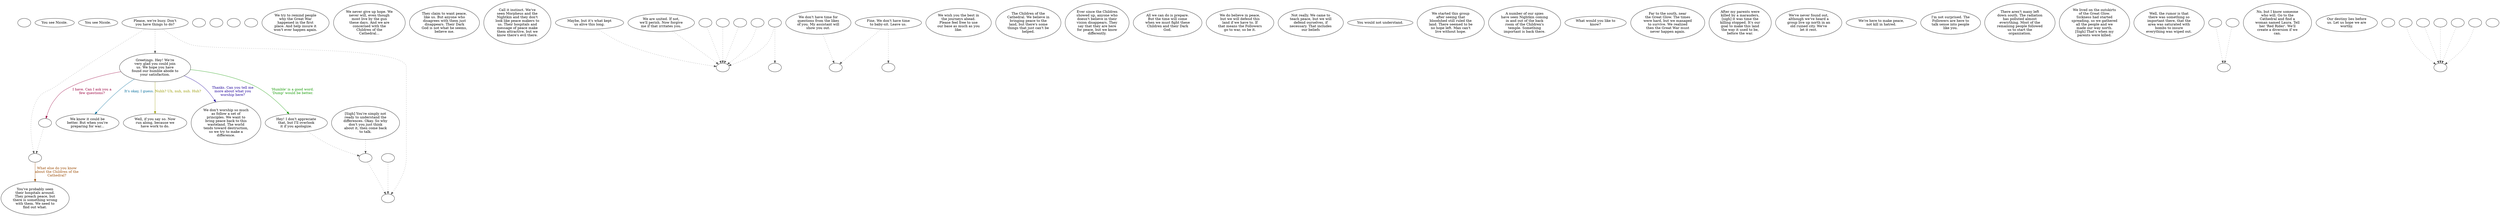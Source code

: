 digraph NICOLE {
  "Start" [style=filled       fillcolor="#FFFFFF"       color="#000000"]
  "Start" [label=""]
  "look_at_p_proc" [style=filled       fillcolor="#FFFFFF"       color="#000000"]
  "look_at_p_proc" [label="You see Nicole."]
  "description_p_proc" [style=filled       fillcolor="#FFFFFF"       color="#000000"]
  "description_p_proc" [label="You see Nicole."]
  "talk_p_proc" [style=filled       fillcolor="#FFFFFF"       color="#000000"]
  "talk_p_proc" -> "LevelToReact" [style=dotted color="#555555"]
  "talk_p_proc" -> "Nicole01" [style=dotted color="#555555"]
  "talk_p_proc" -> "Nicole00" [style=dotted color="#555555"]
  "talk_p_proc" [label="Please, we're busy. Don't\nyou have things to do?"]
  "damage_p_proc" [style=filled       fillcolor="#FFFFFF"       color="#000000"]
  "damage_p_proc" [label=""]
  "destroy_p_proc" [style=filled       fillcolor="#FFFFFF"       color="#000000"]
  "destroy_p_proc" [label=""]
  "critter_p_proc" [style=filled       fillcolor="#FFFFFF"       color="#000000"]
  "critter_p_proc" [label=""]
  "pickup_p_proc" [style=filled       fillcolor="#FFFFFF"       color="#000000"]
  "pickup_p_proc" [label=""]
  "Nicole00" [style=filled       fillcolor="#FFFFFF"       color="#000000"]
  "Nicole00" [label=""]
  "Nicole00" -> "Nicole50" [label="What else do you know\nabout the Children of the\nCathedral?" color="#994800" fontcolor="#994800"]
  "Nicole01" [style=filled       fillcolor="#FFFFFF"       color="#000000"]
  "Nicole01" [label="Greetings. Hey! We're\nvery glad you could join\nus. We hope you have\nfound our humble abode to\nyour satisfaction."]
  "Nicole01" -> "Nicole02" [label="Thanks. Can you tell me\nmore about what you\nworship here?" color="#1C0099" fontcolor="#1C0099"]
  "Nicole01" -> "Nicole11" [label="'Humble' is a good word.\n'Dump' would be better." color="#119900" fontcolor="#119900"]
  "Nicole01" -> "Nicole09" [label="I have. Can I ask you a\nfew questions?" color="#99003E" fontcolor="#99003E"]
  "Nicole01" -> "Nicole15" [label="It's okay, I guess." color="#006A99" fontcolor="#006A99"]
  "Nicole01" -> "Nicole78" [label="Nuhh? Uh, nuh, nuh. Huh?" color="#979900" fontcolor="#979900"]
  "Nicole02" [style=filled       fillcolor="#FFFFFF"       color="#000000"]
  "Nicole02" [label="We don't worship so much\nas follow a set of\nprinciples. We want to\nbring peace back to this\nwasteland. The world\ntends toward destruction,\nso we try to make a\ndifference."]
  "Nicole04" [style=filled       fillcolor="#FFFFFF"       color="#000000"]
  "Nicole04" [label="We try to remind people\nwhy the Great War\nhappened in the first\nplace. And help insure it\nwon't ever happen again."]
  "Nicole05" [style=filled       fillcolor="#FFFFFF"       color="#000000"]
  "Nicole05" [label="We never give up hope. We\nnever will, even though\nmost live by the gun\nthese days. And we are\nconcerned with the\nChildren of the\nCathedral..."]
  "Nicole06" [style=filled       fillcolor="#FFFFFF"       color="#000000"]
  "Nicole06" [label="They claim to want peace,\nlike us. But anyone who\ndisagrees with them just\ndisappears. Their Dark\nGod is not what he seems,\nbelieve me."]
  "Nicole07" [style=filled       fillcolor="#FFFFFF"       color="#000000"]
  "Nicole07" [label="Call it instinct. We've\nseen Morpheus and the\nNightkin and they don't\nlook like peace makers to\nus. Their hospitals and\nmessage of peace make\nthem attractive, but we\nknow there's evil there."]
  "Nicole08" [style=filled       fillcolor="#FFFFFF"       color="#000000"]
  "Nicole08" -> "NicoleMore" [style=dotted color="#555555"]
  "Nicole08" [label="Maybe, but it's what kept\nus alive this long."]
  "Nicole08a" [style=filled       fillcolor="#FFFFFF"       color="#000000"]
  "Nicole08a" -> "NicoleMore" [style=dotted color="#555555"]
  "Nicole08a" [label="We are united. If not,\nwe'll perish. Now forgive\nme if that irritates you."]
  "Nicole09" [style=filled       fillcolor="#FFFFFF"       color="#000000"]
  "Nicole09" -> "Nicole00" [style=dotted color="#555555"]
  "Nicole09" [label=""]
  "Nicole10" [style=filled       fillcolor="#FFFFFF"       color="#000000"]
  "Nicole10" -> "NicoleShowOut" [style=dotted color="#555555"]
  "Nicole10" [label="We don't have time for\nquestions from the likes\nof you. My assistant will\nshow you out."]
  "Nicole11" [style=filled       fillcolor="#FFFFFF"       color="#000000"]
  "Nicole11" -> "DownReactLevel" [style=dotted color="#555555"]
  "Nicole11" [label="Hey! I don't appreciate\nthat, but I'll overlook\nit if you apologize."]
  "Nicole12" [style=filled       fillcolor="#FFFFFF"       color="#000000"]
  "Nicole12" -> "BottomReact" [style=dotted color="#555555"]
  "Nicole12" -> "NicoleShowOut" [style=dotted color="#555555"]
  "Nicole12" [label="Fine. We don't have time\nto baby-sit. Leave us."]
  "Nicole13" [style=filled       fillcolor="#FFFFFF"       color="#000000"]
  "Nicole13" -> "NicoleMore" [style=dotted color="#555555"]
  "Nicole13" [label=""]
  "Nicole14" [style=filled       fillcolor="#FFFFFF"       color="#000000"]
  "Nicole14" [label="We wish you the best in\nthe journeys ahead.\nPlease feel free to use\nour base as much as you\nlike."]
  "Nicole15" [style=filled       fillcolor="#FFFFFF"       color="#000000"]
  "Nicole15" [label="We know it could be\nbetter. But when you're\npreparing for war..."]
  "Nicole16" [style=filled       fillcolor="#FFFFFF"       color="#000000"]
  "Nicole16" [label="The Children of the\nCathedral. We believe in\nbringing peace to the\nland, but there's some\nthings that just can't be\nhelped."]
  "Nicole17" [style=filled       fillcolor="#FFFFFF"       color="#000000"]
  "Nicole17" [label="Ever since the Children\nshowed up, anyone who\ndoesn't believe in their\nvision disappears. They\nsay that they are here\nfor peace, but we know\ndifferently."]
  "Nicole18" [style=filled       fillcolor="#FFFFFF"       color="#000000"]
  "Nicole18" [label="All we can do is prepare.\nBut the time will come\nwhen we must fight these\nChildren and their Dark\nGod."]
  "Nicole19" [style=filled       fillcolor="#FFFFFF"       color="#000000"]
  "Nicole19" -> "NicoleMore" [style=dotted color="#555555"]
  "Nicole19" [label=""]
  "Nicole20" [style=filled       fillcolor="#FFFFFF"       color="#000000"]
  "Nicole20" [label="We do believe in peace,\nbut we will defend this\nland if we have to. If\nthat means the Followers\ngo to war, so be it."]
  "Nicole21" [style=filled       fillcolor="#FFFFFF"       color="#000000"]
  "Nicole21" [label="Not really. We came to\nteach peace, but we will\ndefend ourselves, if\nnecessary. That includes\nour beliefs"]
  "Nicole21a" [style=filled       fillcolor="#FFFFFF"       color="#000000"]
  "Nicole21a" [label="You would not understand."]
  "Nicole25" [style=filled       fillcolor="#FFFFFF"       color="#000000"]
  "Nicole25" [label="We started this group\nafter seeing that\nbloodshed still ruled the\nland. There seemed to be\nno hope left. Man can't\nlive without hope."]
  "Nicole26" [style=filled       fillcolor="#FFFFFF"       color="#000000"]
  "Nicole26" -> "NicoleMore" [style=dotted color="#555555"]
  "Nicole26" [label=""]
  "Nicole27" [style=filled       fillcolor="#FFFFFF"       color="#000000"]
  "Nicole27" -> "NicoleMore" [style=dotted color="#555555"]
  "Nicole27" [label=""]
  "Nicole28" [style=filled       fillcolor="#FFFFFF"       color="#000000"]
  "Nicole28" [label="A number of our spies\nhave seen Nightkin coming\nin and out of the back\nroom of the Children's\ntemple. Something\nimportant is back there."]
  "Nicole29" [style=filled       fillcolor="#FFFFFF"       color="#000000"]
  "Nicole29" [label="What would you like to\nknow?"]
  "Nicole30" [style=filled       fillcolor="#FFFFFF"       color="#000000"]
  "Nicole30" [label="Far to the south, near\nthe Great Glow. The times\nwere hard, but we managed\nto survive. We realized\nthen the Great War must\nnever happen again."]
  "Nicole31" [style=filled       fillcolor="#FFFFFF"       color="#000000"]
  "Nicole31" [label="After my parents were\nkilled by a marauders,\n[sigh] it was time the\nkilling stopped. It's our\ngoal to make this land\nthe way it used to be,\nbefore the war."]
  "Nicole32" [style=filled       fillcolor="#FFFFFF"       color="#000000"]
  "Nicole32" [label="We've never found out,\nalthough we've heard a\ngroup live up north in an\nold ruined city. We've\nlet it rest."]
  "Nicole33" [style=filled       fillcolor="#FFFFFF"       color="#000000"]
  "Nicole33" [label="We're here to make peace,\nnot kill in hatred."]
  "Nicole34" [style=filled       fillcolor="#FFFFFF"       color="#000000"]
  "Nicole34" [label="I'm not surprised. The\nFollowers are here to\ntalk sense into people\nlike you."]
  "Nicole35" [style=filled       fillcolor="#FFFFFF"       color="#000000"]
  "Nicole35" -> "DownReactLevel" [style=dotted color="#555555"]
  "Nicole35" [label="[Sigh] You're simply not\nready to understand the\ndifferences. Okay. So why\ndon't you just think\nabout it, then come back\nto talk."]
  "Nicole36" [style=filled       fillcolor="#FFFFFF"       color="#000000"]
  "Nicole36" [label="There aren't many left\ndown south. The radiation\nhas polluted almost\neverything. Most of the\nremaining people followed\nus to start the\norganization."]
  "Nicole37" [style=filled       fillcolor="#FFFFFF"       color="#000000"]
  "Nicole37" [label="We lived on the outskirts\nof the Great Glow.\nSickness had started\nspreading, so we gathered\nall the people and we\nmade our way north.\n[Sigh] That's when my\nparents were killed."]
  "Nicole39" [style=filled       fillcolor="#FFFFFF"       color="#000000"]
  "Nicole39" -> "TopReact" [style=dotted color="#555555"]
  "Nicole39" -> "NicoleMore" [style=dotted color="#555555"]
  "Nicole39" [label=""]
  "Nicole41" [style=filled       fillcolor="#FFFFFF"       color="#000000"]
  "Nicole41" [label="Well, the rumor is that\nthere was something so\nimportant there, that the\narea was saturated with\nbombs to insure\neverything was wiped out."]
  "Nicole50" [style=filled       fillcolor="#FFFFFF"       color="#000000"]
  "Nicole50" [label="You've probably seen\ntheir hospitals around.\nThey preach peace, but\nthere is something wrong\nwith them. We need to\nfind out what."]
  "Nicole51" [style=filled       fillcolor="#FFFFFF"       color="#000000"]
  "Nicole51" [label=""]
  "Nicole52" [style=filled       fillcolor="#FFFFFF"       color="#000000"]
  "Nicole52" -> "Nicole51" [style=dotted color="#555555"]
  "Nicole52" [label=""]
  "Nicole53" [style=filled       fillcolor="#FFFFFF"       color="#000000"]
  "Nicole53" -> "Nicole51" [style=dotted color="#555555"]
  "Nicole53" [label=""]
  "Nicole54" [style=filled       fillcolor="#FFFFFF"       color="#000000"]
  "Nicole54" [label="No, but I know someone\nwho will. Go to the\nCathedral and find a\nwoman named Laura. Tell\nher 'Red Rider'. We'll\ncreate a diversion if we\ncan."]
  "Nicole55" [style=filled       fillcolor="#FFFFFF"       color="#000000"]
  "Nicole55" [label="Our destiny lies before\nus. Let us hope we are\nworthy."]
  "Nicole78" [style=filled       fillcolor="#FFFFFF"       color="#000000"]
  "Nicole78" [label="Well, if you say so. Now\nrun along, because we\nhave work to do."]
  "NicoleMore" [style=filled       fillcolor="#FFFFFF"       color="#000000"]
  "NicoleMore" [label=""]
  "NicoleShowOut" [style=filled       fillcolor="#FFFFFF"       color="#000000"]
  "NicoleShowOut" [label=""]
  "NicoleEnd" [style=filled       fillcolor="#FFFFFF"       color="#000000"]
  "NicoleEnd" [label=""]
  "get_reaction" [style=filled       fillcolor="#FFFFFF"       color="#000000"]
  "get_reaction" -> "ReactToLevel" [style=dotted color="#555555"]
  "get_reaction" [label=""]
  "ReactToLevel" [style=filled       fillcolor="#FFFFFF"       color="#000000"]
  "ReactToLevel" [label=""]
  "LevelToReact" [style=filled       fillcolor="#FFFFFF"       color="#000000"]
  "LevelToReact" [label=""]
  "UpReact" [style=filled       fillcolor="#FFFFFF"       color="#000000"]
  "UpReact" -> "ReactToLevel" [style=dotted color="#555555"]
  "UpReact" [label=""]
  "DownReact" [style=filled       fillcolor="#FFFFFF"       color="#000000"]
  "DownReact" -> "ReactToLevel" [style=dotted color="#555555"]
  "DownReact" [label=""]
  "BottomReact" [style=filled       fillcolor="#FFFFFF"       color="#000000"]
  "BottomReact" [label=""]
  "TopReact" [style=filled       fillcolor="#FFFFFF"       color="#000000"]
  "TopReact" [label=""]
  "BigUpReact" [style=filled       fillcolor="#FFFFFF"       color="#000000"]
  "BigUpReact" -> "ReactToLevel" [style=dotted color="#555555"]
  "BigUpReact" [label=""]
  "BigDownReact" [style=filled       fillcolor="#FFFFFF"       color="#000000"]
  "BigDownReact" -> "ReactToLevel" [style=dotted color="#555555"]
  "BigDownReact" [label=""]
  "UpReactLevel" [style=filled       fillcolor="#FFFFFF"       color="#000000"]
  "UpReactLevel" -> "LevelToReact" [style=dotted color="#555555"]
  "UpReactLevel" [label=""]
  "DownReactLevel" [style=filled       fillcolor="#FFFFFF"       color="#000000"]
  "DownReactLevel" -> "LevelToReact" [style=dotted color="#555555"]
  "DownReactLevel" [label=""]
  "Goodbyes" [style=filled       fillcolor="#FFFFFF"       color="#000000"]
  "Goodbyes" [label=""]
}